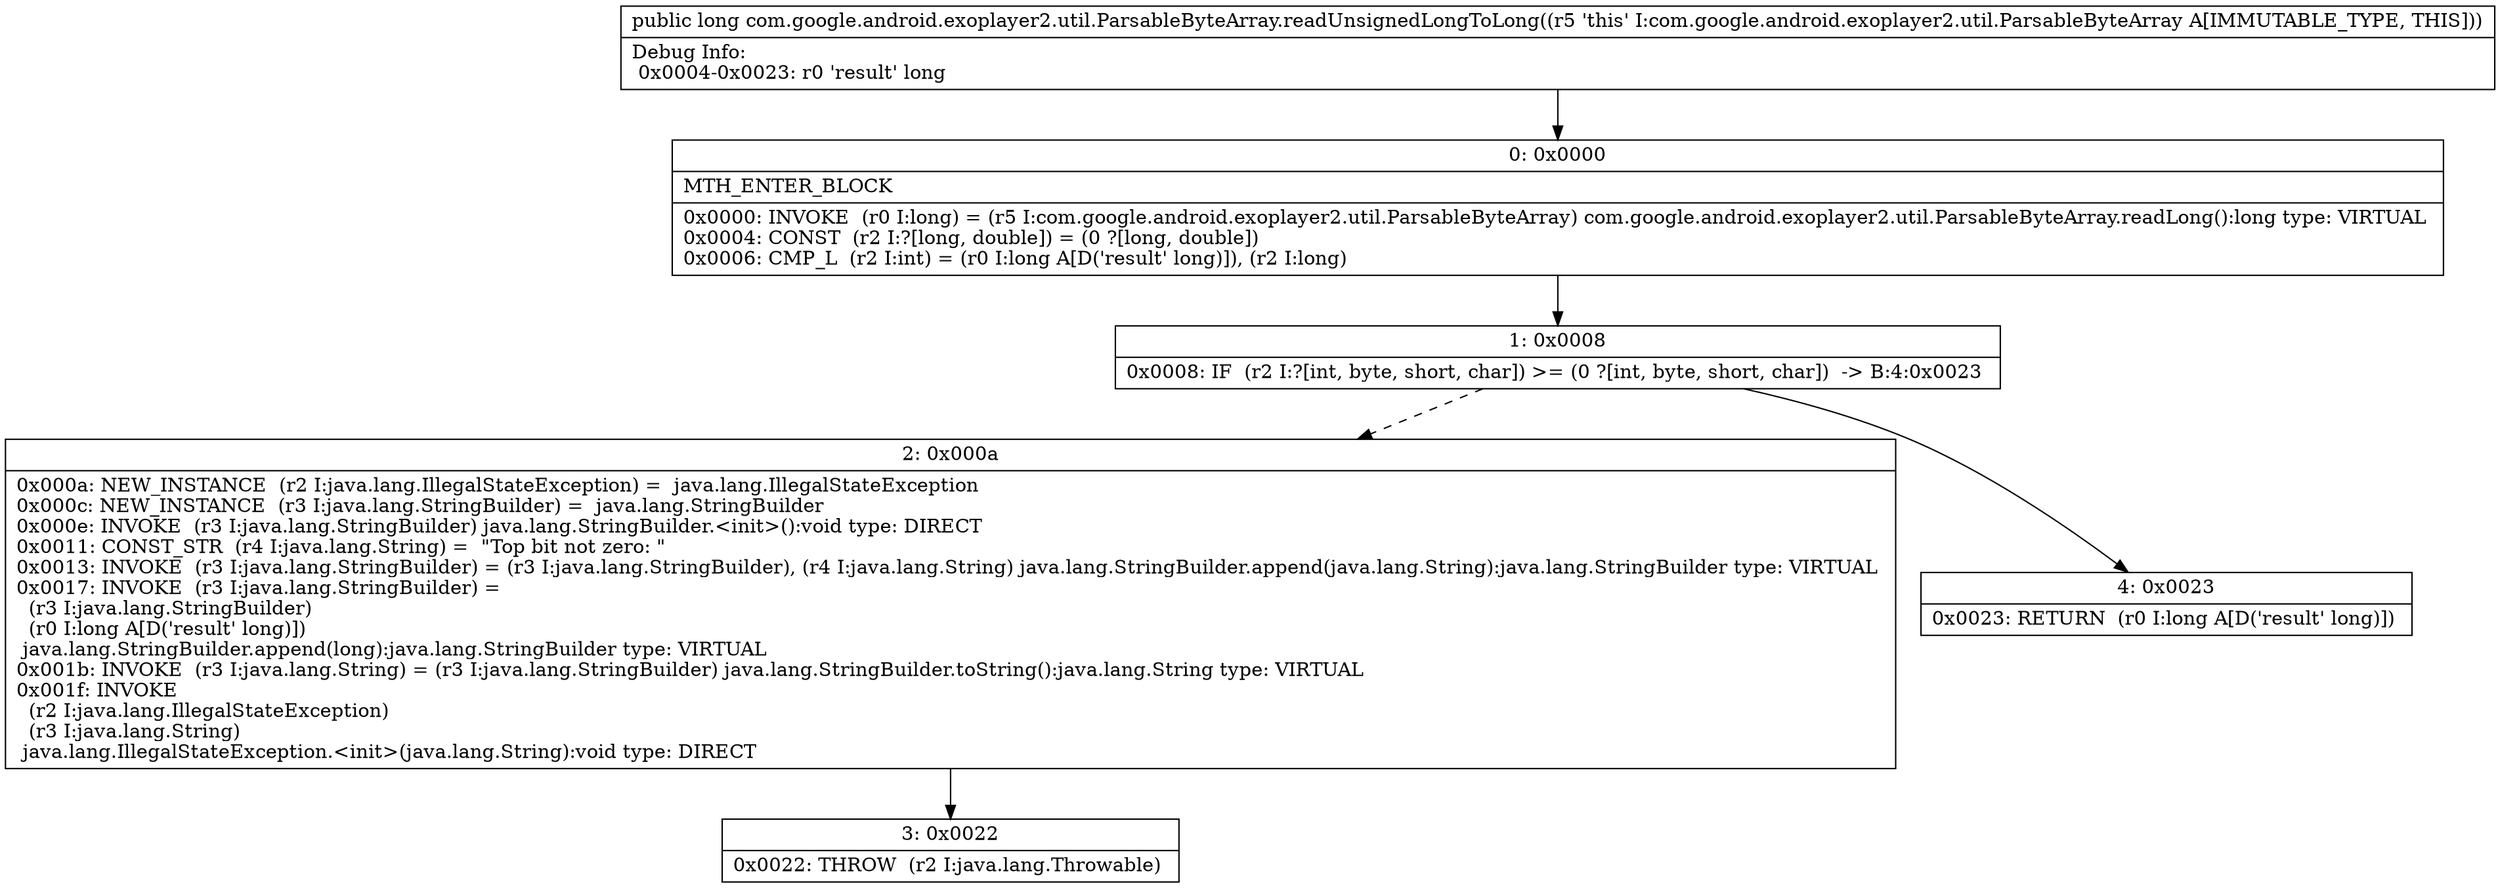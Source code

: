 digraph "CFG forcom.google.android.exoplayer2.util.ParsableByteArray.readUnsignedLongToLong()J" {
Node_0 [shape=record,label="{0\:\ 0x0000|MTH_ENTER_BLOCK\l|0x0000: INVOKE  (r0 I:long) = (r5 I:com.google.android.exoplayer2.util.ParsableByteArray) com.google.android.exoplayer2.util.ParsableByteArray.readLong():long type: VIRTUAL \l0x0004: CONST  (r2 I:?[long, double]) = (0 ?[long, double]) \l0x0006: CMP_L  (r2 I:int) = (r0 I:long A[D('result' long)]), (r2 I:long) \l}"];
Node_1 [shape=record,label="{1\:\ 0x0008|0x0008: IF  (r2 I:?[int, byte, short, char]) \>= (0 ?[int, byte, short, char])  \-\> B:4:0x0023 \l}"];
Node_2 [shape=record,label="{2\:\ 0x000a|0x000a: NEW_INSTANCE  (r2 I:java.lang.IllegalStateException) =  java.lang.IllegalStateException \l0x000c: NEW_INSTANCE  (r3 I:java.lang.StringBuilder) =  java.lang.StringBuilder \l0x000e: INVOKE  (r3 I:java.lang.StringBuilder) java.lang.StringBuilder.\<init\>():void type: DIRECT \l0x0011: CONST_STR  (r4 I:java.lang.String) =  \"Top bit not zero: \" \l0x0013: INVOKE  (r3 I:java.lang.StringBuilder) = (r3 I:java.lang.StringBuilder), (r4 I:java.lang.String) java.lang.StringBuilder.append(java.lang.String):java.lang.StringBuilder type: VIRTUAL \l0x0017: INVOKE  (r3 I:java.lang.StringBuilder) = \l  (r3 I:java.lang.StringBuilder)\l  (r0 I:long A[D('result' long)])\l java.lang.StringBuilder.append(long):java.lang.StringBuilder type: VIRTUAL \l0x001b: INVOKE  (r3 I:java.lang.String) = (r3 I:java.lang.StringBuilder) java.lang.StringBuilder.toString():java.lang.String type: VIRTUAL \l0x001f: INVOKE  \l  (r2 I:java.lang.IllegalStateException)\l  (r3 I:java.lang.String)\l java.lang.IllegalStateException.\<init\>(java.lang.String):void type: DIRECT \l}"];
Node_3 [shape=record,label="{3\:\ 0x0022|0x0022: THROW  (r2 I:java.lang.Throwable) \l}"];
Node_4 [shape=record,label="{4\:\ 0x0023|0x0023: RETURN  (r0 I:long A[D('result' long)]) \l}"];
MethodNode[shape=record,label="{public long com.google.android.exoplayer2.util.ParsableByteArray.readUnsignedLongToLong((r5 'this' I:com.google.android.exoplayer2.util.ParsableByteArray A[IMMUTABLE_TYPE, THIS]))  | Debug Info:\l  0x0004\-0x0023: r0 'result' long\l}"];
MethodNode -> Node_0;
Node_0 -> Node_1;
Node_1 -> Node_2[style=dashed];
Node_1 -> Node_4;
Node_2 -> Node_3;
}

